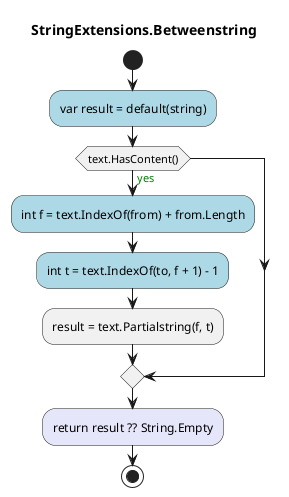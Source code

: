@startuml StringExtensions.Betweenstring
title StringExtensions.Betweenstring
start
#LightBlue:var result = default(string);
if (text.HasContent()) then (<color:green>yes)
    #LightBlue:int f = text.IndexOf(from) + from.Length;
    #LightBlue:int t = text.IndexOf(to, f + 1) - 1;
    :result = text.Partialstring(f, t);
endif
#Lavender:return result ?? String.Empty;
stop
@enduml
